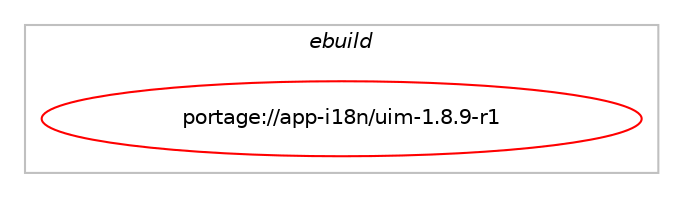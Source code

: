 digraph prolog {

# *************
# Graph options
# *************

newrank=true;
concentrate=true;
compound=true;
graph [rankdir=LR,fontname=Helvetica,fontsize=10,ranksep=1.5];#, ranksep=2.5, nodesep=0.2];
edge  [arrowhead=vee];
node  [fontname=Helvetica,fontsize=10];

# **********
# The ebuild
# **********

subgraph cluster_leftcol {
color=gray;
label=<<i>ebuild</i>>;
id [label="portage://app-i18n/uim-1.8.9-r1", color=red, width=4, href="../app-i18n/uim-1.8.9-r1.svg"];
}

# ****************
# The dependencies
# ****************

subgraph cluster_midcol {
color=gray;
label=<<i>dependencies</i>>;
subgraph cluster_compile {
fillcolor="#eeeeee";
style=filled;
label=<<i>compile</i>>;
# *** BEGIN UNKNOWN DEPENDENCY TYPE (TODO) ***
# id -> equal(use_conditional_group(positive,X,portage://app-i18n/uim-1.8.9-r1,[package_dependency(portage://app-i18n/uim-1.8.9-r1,install,no,x11-base,xorg-proto,none,[,,],[],[])]))
# *** END UNKNOWN DEPENDENCY TYPE (TODO) ***

# *** BEGIN UNKNOWN DEPENDENCY TYPE (TODO) ***
# id -> equal(use_conditional_group(positive,X,portage://app-i18n/uim-1.8.9-r1,[package_dependency(portage://app-i18n/uim-1.8.9-r1,install,no,x11-libs,libICE,none,[,,],[],[]),package_dependency(portage://app-i18n/uim-1.8.9-r1,install,no,x11-libs,libSM,none,[,,],[],[]),package_dependency(portage://app-i18n/uim-1.8.9-r1,install,no,x11-libs,libX11,none,[,,],[],[]),package_dependency(portage://app-i18n/uim-1.8.9-r1,install,no,x11-libs,libXext,none,[,,],[],[]),package_dependency(portage://app-i18n/uim-1.8.9-r1,install,no,x11-libs,libXft,none,[,,],[],[]),package_dependency(portage://app-i18n/uim-1.8.9-r1,install,no,x11-libs,libXrender,none,[,,],[],[]),package_dependency(portage://app-i18n/uim-1.8.9-r1,install,no,x11-libs,libXt,none,[,,],[],[])]))
# *** END UNKNOWN DEPENDENCY TYPE (TODO) ***

# *** BEGIN UNKNOWN DEPENDENCY TYPE (TODO) ***
# id -> equal(use_conditional_group(positive,anthy,portage://app-i18n/uim-1.8.9-r1,[package_dependency(portage://app-i18n/uim-1.8.9-r1,install,no,app-i18n,anthy,none,[,,],[],[])]))
# *** END UNKNOWN DEPENDENCY TYPE (TODO) ***

# *** BEGIN UNKNOWN DEPENDENCY TYPE (TODO) ***
# id -> equal(use_conditional_group(positive,curl,portage://app-i18n/uim-1.8.9-r1,[package_dependency(portage://app-i18n/uim-1.8.9-r1,install,no,net-misc,curl,none,[,,],[],[])]))
# *** END UNKNOWN DEPENDENCY TYPE (TODO) ***

# *** BEGIN UNKNOWN DEPENDENCY TYPE (TODO) ***
# id -> equal(use_conditional_group(positive,eb,portage://app-i18n/uim-1.8.9-r1,[package_dependency(portage://app-i18n/uim-1.8.9-r1,install,no,dev-libs,eb,none,[,,],[],[])]))
# *** END UNKNOWN DEPENDENCY TYPE (TODO) ***

# *** BEGIN UNKNOWN DEPENDENCY TYPE (TODO) ***
# id -> equal(use_conditional_group(positive,emacs,portage://app-i18n/uim-1.8.9-r1,[package_dependency(portage://app-i18n/uim-1.8.9-r1,install,no,app-editors,emacs,greaterequal,[23.1,,,23.1],any_different_slot,[])]))
# *** END UNKNOWN DEPENDENCY TYPE (TODO) ***

# *** BEGIN UNKNOWN DEPENDENCY TYPE (TODO) ***
# id -> equal(use_conditional_group(positive,expat,portage://app-i18n/uim-1.8.9-r1,[package_dependency(portage://app-i18n/uim-1.8.9-r1,install,no,dev-libs,expat,none,[,,],[],[])]))
# *** END UNKNOWN DEPENDENCY TYPE (TODO) ***

# *** BEGIN UNKNOWN DEPENDENCY TYPE (TODO) ***
# id -> equal(use_conditional_group(positive,gtk,portage://app-i18n/uim-1.8.9-r1,[package_dependency(portage://app-i18n/uim-1.8.9-r1,install,no,x11-libs,gtk+,none,[,,],[slot(3)],[])]))
# *** END UNKNOWN DEPENDENCY TYPE (TODO) ***

# *** BEGIN UNKNOWN DEPENDENCY TYPE (TODO) ***
# id -> equal(use_conditional_group(positive,gtk2,portage://app-i18n/uim-1.8.9-r1,[package_dependency(portage://app-i18n/uim-1.8.9-r1,install,no,x11-libs,gtk+,none,[,,],[slot(2)],[])]))
# *** END UNKNOWN DEPENDENCY TYPE (TODO) ***

# *** BEGIN UNKNOWN DEPENDENCY TYPE (TODO) ***
# id -> equal(use_conditional_group(positive,kde,portage://app-i18n/uim-1.8.9-r1,[package_dependency(portage://app-i18n/uim-1.8.9-r1,install,no,kde-plasma,libplasma,none,[,,],[slot(5)],[])]))
# *** END UNKNOWN DEPENDENCY TYPE (TODO) ***

# *** BEGIN UNKNOWN DEPENDENCY TYPE (TODO) ***
# id -> equal(use_conditional_group(positive,libedit,portage://app-i18n/uim-1.8.9-r1,[package_dependency(portage://app-i18n/uim-1.8.9-r1,install,no,dev-libs,libedit,none,[,,],[],[])]))
# *** END UNKNOWN DEPENDENCY TYPE (TODO) ***

# *** BEGIN UNKNOWN DEPENDENCY TYPE (TODO) ***
# id -> equal(use_conditional_group(positive,libffi,portage://app-i18n/uim-1.8.9-r1,[package_dependency(portage://app-i18n/uim-1.8.9-r1,install,no,dev-libs,libffi,none,[,,],any_same_slot,[])]))
# *** END UNKNOWN DEPENDENCY TYPE (TODO) ***

# *** BEGIN UNKNOWN DEPENDENCY TYPE (TODO) ***
# id -> equal(use_conditional_group(positive,libnotify,portage://app-i18n/uim-1.8.9-r1,[package_dependency(portage://app-i18n/uim-1.8.9-r1,install,no,x11-libs,libnotify,none,[,,],[],[])]))
# *** END UNKNOWN DEPENDENCY TYPE (TODO) ***

# *** BEGIN UNKNOWN DEPENDENCY TYPE (TODO) ***
# id -> equal(use_conditional_group(positive,m17n-lib,portage://app-i18n/uim-1.8.9-r1,[package_dependency(portage://app-i18n/uim-1.8.9-r1,install,no,dev-libs,m17n-lib,none,[,,],[],[])]))
# *** END UNKNOWN DEPENDENCY TYPE (TODO) ***

# *** BEGIN UNKNOWN DEPENDENCY TYPE (TODO) ***
# id -> equal(use_conditional_group(positive,ncurses,portage://app-i18n/uim-1.8.9-r1,[package_dependency(portage://app-i18n/uim-1.8.9-r1,install,no,sys-libs,ncurses,none,[,,],[slot(0),equal],[])]))
# *** END UNKNOWN DEPENDENCY TYPE (TODO) ***

# *** BEGIN UNKNOWN DEPENDENCY TYPE (TODO) ***
# id -> equal(use_conditional_group(positive,nls,portage://app-i18n/uim-1.8.9-r1,[package_dependency(portage://app-i18n/uim-1.8.9-r1,install,no,virtual,libintl,none,[,,],[],[])]))
# *** END UNKNOWN DEPENDENCY TYPE (TODO) ***

# *** BEGIN UNKNOWN DEPENDENCY TYPE (TODO) ***
# id -> equal(use_conditional_group(positive,qt5,portage://app-i18n/uim-1.8.9-r1,[package_dependency(portage://app-i18n/uim-1.8.9-r1,install,no,dev-qt,qtx11extras,none,[,,],[slot(5)],[]),package_dependency(portage://app-i18n/uim-1.8.9-r1,install,no,dev-qt,qtwidgets,none,[,,],[slot(5)],[])]))
# *** END UNKNOWN DEPENDENCY TYPE (TODO) ***

# *** BEGIN UNKNOWN DEPENDENCY TYPE (TODO) ***
# id -> equal(use_conditional_group(positive,skk,portage://app-i18n/uim-1.8.9-r1,[package_dependency(portage://app-i18n/uim-1.8.9-r1,install,no,app-i18n,skk-jisyo,none,[,,],[],[])]))
# *** END UNKNOWN DEPENDENCY TYPE (TODO) ***

# *** BEGIN UNKNOWN DEPENDENCY TYPE (TODO) ***
# id -> equal(use_conditional_group(positive,sqlite,portage://app-i18n/uim-1.8.9-r1,[package_dependency(portage://app-i18n/uim-1.8.9-r1,install,no,dev-db,sqlite,none,[,,],[slot(3)],[])]))
# *** END UNKNOWN DEPENDENCY TYPE (TODO) ***

# *** BEGIN UNKNOWN DEPENDENCY TYPE (TODO) ***
# id -> equal(use_conditional_group(positive,ssl,portage://app-i18n/uim-1.8.9-r1,[package_dependency(portage://app-i18n/uim-1.8.9-r1,install,no,dev-libs,openssl,none,[,,],[slot(0),equal],[])]))
# *** END UNKNOWN DEPENDENCY TYPE (TODO) ***

}
subgraph cluster_compileandrun {
fillcolor="#eeeeee";
style=filled;
label=<<i>compile and run</i>>;
}
subgraph cluster_run {
fillcolor="#eeeeee";
style=filled;
label=<<i>run</i>>;
# *** BEGIN UNKNOWN DEPENDENCY TYPE (TODO) ***
# id -> equal(use_conditional_group(positive,X,portage://app-i18n/uim-1.8.9-r1,[package_dependency(portage://app-i18n/uim-1.8.9-r1,run,no,media-fonts,font-sony-misc,none,[,,],[],[]),use_conditional_group(positive,l10n_ja,portage://app-i18n/uim-1.8.9-r1,[any_of_group([package_dependency(portage://app-i18n/uim-1.8.9-r1,run,no,media-fonts,font-jis-misc,none,[,,],[],[]),package_dependency(portage://app-i18n/uim-1.8.9-r1,run,no,media-fonts,intlfonts,none,[,,],[],[])])]),use_conditional_group(positive,l10n_ko,portage://app-i18n/uim-1.8.9-r1,[any_of_group([package_dependency(portage://app-i18n/uim-1.8.9-r1,run,no,media-fonts,font-daewoo-misc,none,[,,],[],[]),package_dependency(portage://app-i18n/uim-1.8.9-r1,run,no,media-fonts,intlfonts,none,[,,],[],[])])]),use_conditional_group(positive,l10n_zh-CN,portage://app-i18n/uim-1.8.9-r1,[any_of_group([package_dependency(portage://app-i18n/uim-1.8.9-r1,run,no,media-fonts,font-isas-misc,none,[,,],[],[]),package_dependency(portage://app-i18n/uim-1.8.9-r1,run,no,media-fonts,intlfonts,none,[,,],[],[])])]),use_conditional_group(positive,l10n_zh-TW,portage://app-i18n/uim-1.8.9-r1,[package_dependency(portage://app-i18n/uim-1.8.9-r1,run,no,media-fonts,intlfonts,none,[,,],[],[])])]))
# *** END UNKNOWN DEPENDENCY TYPE (TODO) ***

# *** BEGIN UNKNOWN DEPENDENCY TYPE (TODO) ***
# id -> equal(use_conditional_group(positive,X,portage://app-i18n/uim-1.8.9-r1,[package_dependency(portage://app-i18n/uim-1.8.9-r1,run,no,x11-libs,libICE,none,[,,],[],[]),package_dependency(portage://app-i18n/uim-1.8.9-r1,run,no,x11-libs,libSM,none,[,,],[],[]),package_dependency(portage://app-i18n/uim-1.8.9-r1,run,no,x11-libs,libX11,none,[,,],[],[]),package_dependency(portage://app-i18n/uim-1.8.9-r1,run,no,x11-libs,libXext,none,[,,],[],[]),package_dependency(portage://app-i18n/uim-1.8.9-r1,run,no,x11-libs,libXft,none,[,,],[],[]),package_dependency(portage://app-i18n/uim-1.8.9-r1,run,no,x11-libs,libXrender,none,[,,],[],[]),package_dependency(portage://app-i18n/uim-1.8.9-r1,run,no,x11-libs,libXt,none,[,,],[],[])]))
# *** END UNKNOWN DEPENDENCY TYPE (TODO) ***

# *** BEGIN UNKNOWN DEPENDENCY TYPE (TODO) ***
# id -> equal(use_conditional_group(positive,anthy,portage://app-i18n/uim-1.8.9-r1,[package_dependency(portage://app-i18n/uim-1.8.9-r1,run,no,app-i18n,anthy,none,[,,],[],[])]))
# *** END UNKNOWN DEPENDENCY TYPE (TODO) ***

# *** BEGIN UNKNOWN DEPENDENCY TYPE (TODO) ***
# id -> equal(use_conditional_group(positive,curl,portage://app-i18n/uim-1.8.9-r1,[package_dependency(portage://app-i18n/uim-1.8.9-r1,run,no,net-misc,curl,none,[,,],[],[])]))
# *** END UNKNOWN DEPENDENCY TYPE (TODO) ***

# *** BEGIN UNKNOWN DEPENDENCY TYPE (TODO) ***
# id -> equal(use_conditional_group(positive,eb,portage://app-i18n/uim-1.8.9-r1,[package_dependency(portage://app-i18n/uim-1.8.9-r1,run,no,dev-libs,eb,none,[,,],[],[])]))
# *** END UNKNOWN DEPENDENCY TYPE (TODO) ***

# *** BEGIN UNKNOWN DEPENDENCY TYPE (TODO) ***
# id -> equal(use_conditional_group(positive,emacs,portage://app-i18n/uim-1.8.9-r1,[package_dependency(portage://app-i18n/uim-1.8.9-r1,run,no,app-editors,emacs,greaterequal,[23.1,,,23.1],any_different_slot,[])]))
# *** END UNKNOWN DEPENDENCY TYPE (TODO) ***

# *** BEGIN UNKNOWN DEPENDENCY TYPE (TODO) ***
# id -> equal(use_conditional_group(positive,expat,portage://app-i18n/uim-1.8.9-r1,[package_dependency(portage://app-i18n/uim-1.8.9-r1,run,no,dev-libs,expat,none,[,,],[],[])]))
# *** END UNKNOWN DEPENDENCY TYPE (TODO) ***

# *** BEGIN UNKNOWN DEPENDENCY TYPE (TODO) ***
# id -> equal(use_conditional_group(positive,gtk,portage://app-i18n/uim-1.8.9-r1,[package_dependency(portage://app-i18n/uim-1.8.9-r1,run,no,x11-libs,gtk+,none,[,,],[slot(3)],[])]))
# *** END UNKNOWN DEPENDENCY TYPE (TODO) ***

# *** BEGIN UNKNOWN DEPENDENCY TYPE (TODO) ***
# id -> equal(use_conditional_group(positive,gtk2,portage://app-i18n/uim-1.8.9-r1,[package_dependency(portage://app-i18n/uim-1.8.9-r1,run,no,x11-libs,gtk+,none,[,,],[slot(2)],[])]))
# *** END UNKNOWN DEPENDENCY TYPE (TODO) ***

# *** BEGIN UNKNOWN DEPENDENCY TYPE (TODO) ***
# id -> equal(use_conditional_group(positive,kde,portage://app-i18n/uim-1.8.9-r1,[package_dependency(portage://app-i18n/uim-1.8.9-r1,run,no,kde-plasma,libplasma,none,[,,],[slot(5)],[])]))
# *** END UNKNOWN DEPENDENCY TYPE (TODO) ***

# *** BEGIN UNKNOWN DEPENDENCY TYPE (TODO) ***
# id -> equal(use_conditional_group(positive,libedit,portage://app-i18n/uim-1.8.9-r1,[package_dependency(portage://app-i18n/uim-1.8.9-r1,run,no,dev-libs,libedit,none,[,,],[],[])]))
# *** END UNKNOWN DEPENDENCY TYPE (TODO) ***

# *** BEGIN UNKNOWN DEPENDENCY TYPE (TODO) ***
# id -> equal(use_conditional_group(positive,libffi,portage://app-i18n/uim-1.8.9-r1,[package_dependency(portage://app-i18n/uim-1.8.9-r1,run,no,dev-libs,libffi,none,[,,],any_same_slot,[])]))
# *** END UNKNOWN DEPENDENCY TYPE (TODO) ***

# *** BEGIN UNKNOWN DEPENDENCY TYPE (TODO) ***
# id -> equal(use_conditional_group(positive,libnotify,portage://app-i18n/uim-1.8.9-r1,[package_dependency(portage://app-i18n/uim-1.8.9-r1,run,no,x11-libs,libnotify,none,[,,],[],[])]))
# *** END UNKNOWN DEPENDENCY TYPE (TODO) ***

# *** BEGIN UNKNOWN DEPENDENCY TYPE (TODO) ***
# id -> equal(use_conditional_group(positive,m17n-lib,portage://app-i18n/uim-1.8.9-r1,[package_dependency(portage://app-i18n/uim-1.8.9-r1,run,no,dev-libs,m17n-lib,none,[,,],[],[])]))
# *** END UNKNOWN DEPENDENCY TYPE (TODO) ***

# *** BEGIN UNKNOWN DEPENDENCY TYPE (TODO) ***
# id -> equal(use_conditional_group(positive,ncurses,portage://app-i18n/uim-1.8.9-r1,[package_dependency(portage://app-i18n/uim-1.8.9-r1,run,no,sys-libs,ncurses,none,[,,],[slot(0),equal],[])]))
# *** END UNKNOWN DEPENDENCY TYPE (TODO) ***

# *** BEGIN UNKNOWN DEPENDENCY TYPE (TODO) ***
# id -> equal(use_conditional_group(positive,nls,portage://app-i18n/uim-1.8.9-r1,[package_dependency(portage://app-i18n/uim-1.8.9-r1,run,no,virtual,libintl,none,[,,],[],[])]))
# *** END UNKNOWN DEPENDENCY TYPE (TODO) ***

# *** BEGIN UNKNOWN DEPENDENCY TYPE (TODO) ***
# id -> equal(use_conditional_group(positive,qt5,portage://app-i18n/uim-1.8.9-r1,[package_dependency(portage://app-i18n/uim-1.8.9-r1,run,no,dev-qt,qtx11extras,none,[,,],[slot(5)],[]),package_dependency(portage://app-i18n/uim-1.8.9-r1,run,no,dev-qt,qtwidgets,none,[,,],[slot(5)],[])]))
# *** END UNKNOWN DEPENDENCY TYPE (TODO) ***

# *** BEGIN UNKNOWN DEPENDENCY TYPE (TODO) ***
# id -> equal(use_conditional_group(positive,skk,portage://app-i18n/uim-1.8.9-r1,[package_dependency(portage://app-i18n/uim-1.8.9-r1,run,no,app-i18n,skk-jisyo,none,[,,],[],[])]))
# *** END UNKNOWN DEPENDENCY TYPE (TODO) ***

# *** BEGIN UNKNOWN DEPENDENCY TYPE (TODO) ***
# id -> equal(use_conditional_group(positive,sqlite,portage://app-i18n/uim-1.8.9-r1,[package_dependency(portage://app-i18n/uim-1.8.9-r1,run,no,dev-db,sqlite,none,[,,],[slot(3)],[])]))
# *** END UNKNOWN DEPENDENCY TYPE (TODO) ***

# *** BEGIN UNKNOWN DEPENDENCY TYPE (TODO) ***
# id -> equal(use_conditional_group(positive,ssl,portage://app-i18n/uim-1.8.9-r1,[package_dependency(portage://app-i18n/uim-1.8.9-r1,run,no,dev-libs,openssl,none,[,,],[slot(0),equal],[])]))
# *** END UNKNOWN DEPENDENCY TYPE (TODO) ***

# *** BEGIN UNKNOWN DEPENDENCY TYPE (TODO) ***
# id -> equal(package_dependency(portage://app-i18n/uim-1.8.9-r1,run,weak,dev-scheme,sigscheme,none,[,,],[],[]))
# *** END UNKNOWN DEPENDENCY TYPE (TODO) ***

}
}

# **************
# The candidates
# **************

subgraph cluster_choices {
rank=same;
color=gray;
label=<<i>candidates</i>>;

}

}
